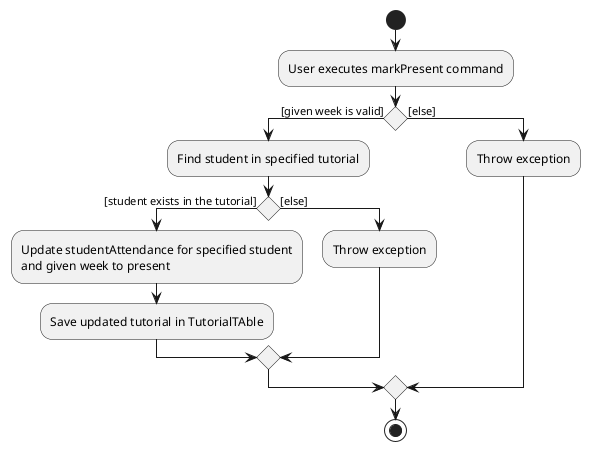 @startuml
start
:User executes markPresent command;

if () then ([given week is valid])
:Find student in specified tutorial;

if () then ([student exists in the tutorial])
    :Update studentAttendance for specified student
    and given week to present;
    :Save updated tutorial in TutorialTAble;
else ([else])
    :Throw exception;
endif
else ([else])
    :Throw exception;
endif

stop
@enduml
